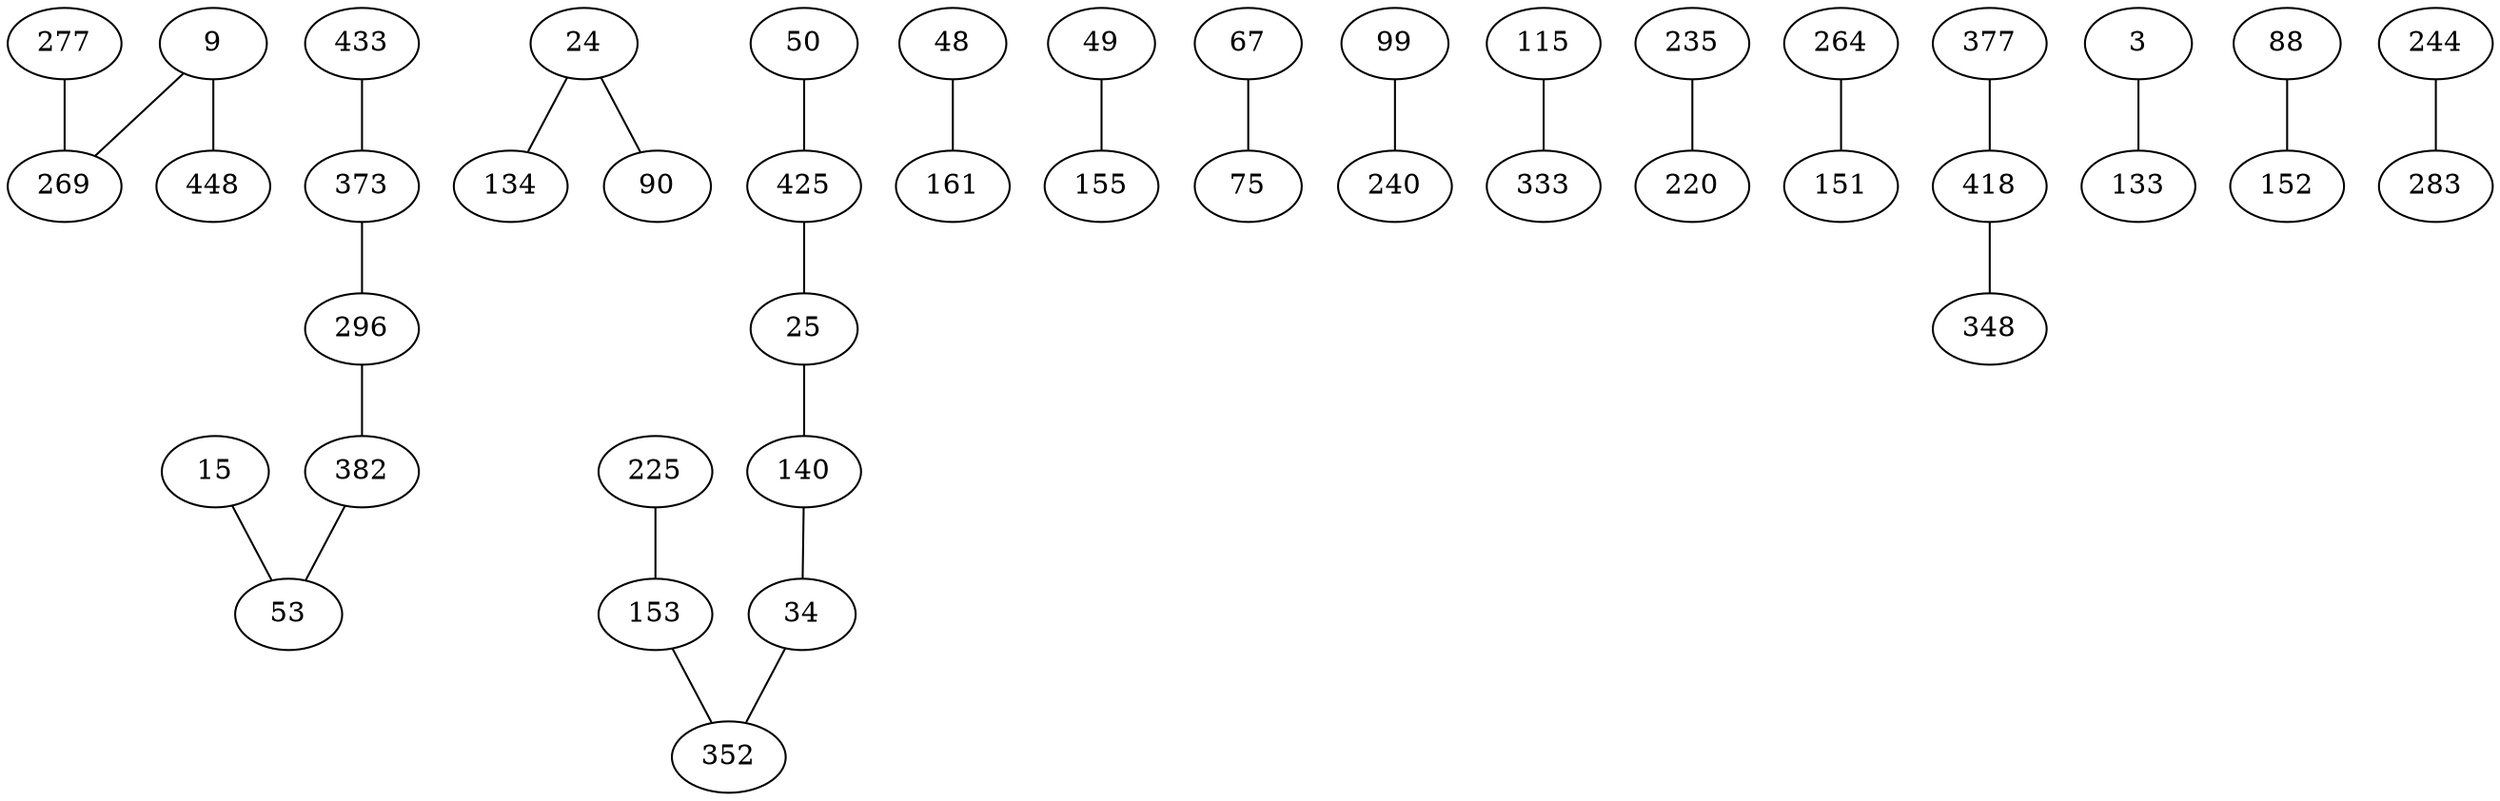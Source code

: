 strict graph G {
9 -- 269;
15 -- 53;
24 -- 134;
25 -- 140;
34 -- 352;
48 -- 161;
49 -- 155;
50 -- 425;
53 -- 15;
67 -- 75;
75 -- 67;
99 -- 240;
115 -- 333;
134 -- 24;
140 -- 34;
153 -- 352;
155 -- 49;
225 -- 153;
235 -- 220;
240 -- 99;
264 -- 151;
269 -- 9;
277 -- 269;
296 -- 382;
333 -- 115;
352 -- 153;
373 -- 296;
382 -- 53;
418 -- 348;
425 -- 25;
433 -- 373;
3 -- 133;
9 -- 448;
24 -- 90;
25 -- 425;
34 -- 140;
53 -- 382;
88 -- 152;
90 -- 24;
133 -- 3;
140 -- 25;
151 -- 264;
152 -- 88;
153 -- 225;
161 -- 48;
220 -- 235;
244 -- 283;
269 -- 277;
283 -- 244;
296 -- 373;
348 -- 418;
352 -- 34;
373 -- 433;
377 -- 418;
382 -- 296;
418 -- 377;
425 -- 50;
448 -- 9;
}

